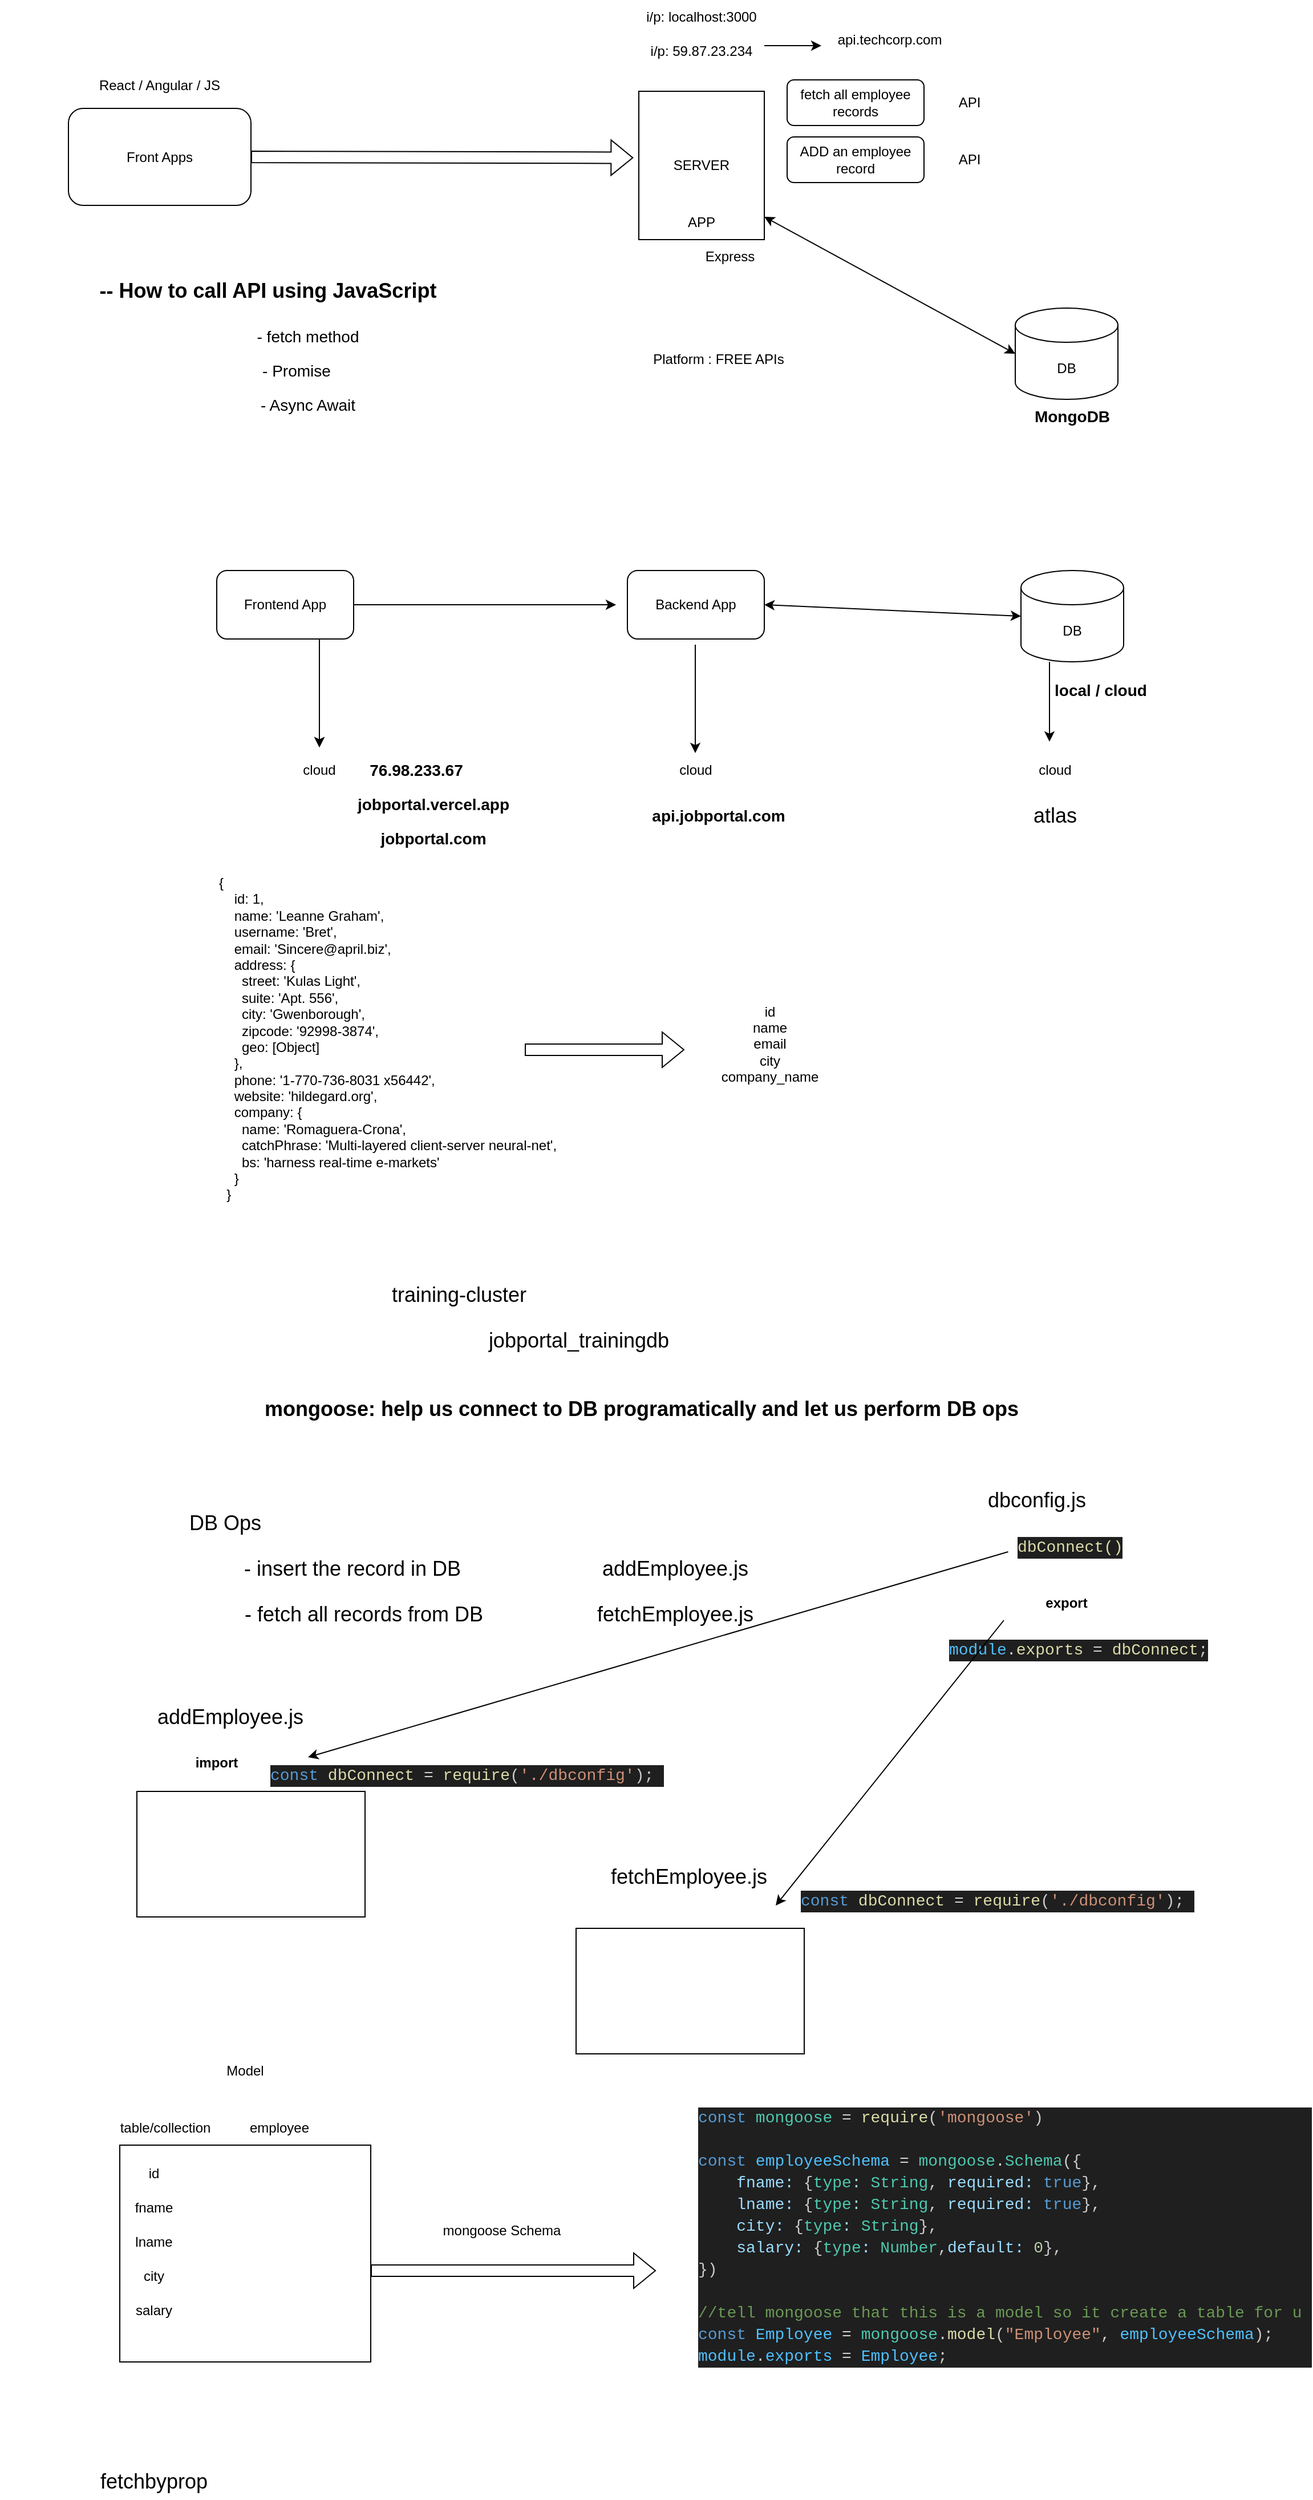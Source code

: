 <mxfile version="26.0.14">
  <diagram name="Page-1" id="ghwC-3nxy7shHa-Ds6c1">
    <mxGraphModel dx="2140" dy="557" grid="1" gridSize="10" guides="1" tooltips="1" connect="1" arrows="1" fold="1" page="1" pageScale="1" pageWidth="850" pageHeight="1100" math="0" shadow="0">
      <root>
        <mxCell id="0" />
        <mxCell id="1" parent="0" />
        <mxCell id="ypp_mQsESHIYoZZL8vZ4-1" value="SERVER" style="rounded=0;whiteSpace=wrap;html=1;" parent="1" vertex="1">
          <mxGeometry x="490" y="150" width="110" height="130" as="geometry" />
        </mxCell>
        <mxCell id="ypp_mQsESHIYoZZL8vZ4-2" value="APP" style="text;html=1;align=center;verticalAlign=middle;whiteSpace=wrap;rounded=0;" parent="1" vertex="1">
          <mxGeometry x="515" y="250" width="60" height="30" as="geometry" />
        </mxCell>
        <mxCell id="ypp_mQsESHIYoZZL8vZ4-3" value="Express" style="text;html=1;align=center;verticalAlign=middle;whiteSpace=wrap;rounded=0;" parent="1" vertex="1">
          <mxGeometry x="540" y="280" width="60" height="30" as="geometry" />
        </mxCell>
        <mxCell id="ypp_mQsESHIYoZZL8vZ4-4" value="i/p: localhost:3000" style="text;html=1;align=center;verticalAlign=middle;whiteSpace=wrap;rounded=0;" parent="1" vertex="1">
          <mxGeometry x="455" y="70" width="180" height="30" as="geometry" />
        </mxCell>
        <mxCell id="ypp_mQsESHIYoZZL8vZ4-5" value="i/p: 59.87.23.234" style="text;html=1;align=center;verticalAlign=middle;whiteSpace=wrap;rounded=0;" parent="1" vertex="1">
          <mxGeometry x="455" y="100" width="180" height="30" as="geometry" />
        </mxCell>
        <mxCell id="ypp_mQsESHIYoZZL8vZ4-6" value="" style="endArrow=classic;html=1;rounded=0;" parent="1" edge="1">
          <mxGeometry width="50" height="50" relative="1" as="geometry">
            <mxPoint x="600" y="110" as="sourcePoint" />
            <mxPoint x="650" y="110" as="targetPoint" />
          </mxGeometry>
        </mxCell>
        <mxCell id="ypp_mQsESHIYoZZL8vZ4-7" value="api.techcorp.com" style="text;html=1;align=center;verticalAlign=middle;whiteSpace=wrap;rounded=0;" parent="1" vertex="1">
          <mxGeometry x="680" y="90" width="60" height="30" as="geometry" />
        </mxCell>
        <mxCell id="ypp_mQsESHIYoZZL8vZ4-8" value="DB" style="shape=cylinder3;whiteSpace=wrap;html=1;boundedLbl=1;backgroundOutline=1;size=15;" parent="1" vertex="1">
          <mxGeometry x="820" y="340" width="90" height="80" as="geometry" />
        </mxCell>
        <mxCell id="ypp_mQsESHIYoZZL8vZ4-9" value="" style="endArrow=classic;startArrow=classic;html=1;rounded=0;entryX=0;entryY=0.5;entryDx=0;entryDy=0;entryPerimeter=0;" parent="1" target="ypp_mQsESHIYoZZL8vZ4-8" edge="1">
          <mxGeometry width="50" height="50" relative="1" as="geometry">
            <mxPoint x="600" y="260" as="sourcePoint" />
            <mxPoint x="650" y="210" as="targetPoint" />
          </mxGeometry>
        </mxCell>
        <mxCell id="ypp_mQsESHIYoZZL8vZ4-10" value="fetch all employee records" style="rounded=1;whiteSpace=wrap;html=1;" parent="1" vertex="1">
          <mxGeometry x="620" y="140" width="120" height="40" as="geometry" />
        </mxCell>
        <mxCell id="ypp_mQsESHIYoZZL8vZ4-11" value="ADD an employee record" style="rounded=1;whiteSpace=wrap;html=1;" parent="1" vertex="1">
          <mxGeometry x="620" y="190" width="120" height="40" as="geometry" />
        </mxCell>
        <mxCell id="ypp_mQsESHIYoZZL8vZ4-12" value="API" style="text;html=1;align=center;verticalAlign=middle;whiteSpace=wrap;rounded=0;" parent="1" vertex="1">
          <mxGeometry x="750" y="145" width="60" height="30" as="geometry" />
        </mxCell>
        <mxCell id="ypp_mQsESHIYoZZL8vZ4-13" value="API" style="text;html=1;align=center;verticalAlign=middle;whiteSpace=wrap;rounded=0;" parent="1" vertex="1">
          <mxGeometry x="750" y="195" width="60" height="30" as="geometry" />
        </mxCell>
        <mxCell id="ypp_mQsESHIYoZZL8vZ4-14" value="" style="shape=flexArrow;endArrow=classic;html=1;rounded=0;entryX=-0.044;entryY=0.448;entryDx=0;entryDy=0;entryPerimeter=0;exitX=1;exitY=0.5;exitDx=0;exitDy=0;" parent="1" source="ypp_mQsESHIYoZZL8vZ4-15" target="ypp_mQsESHIYoZZL8vZ4-1" edge="1">
          <mxGeometry width="50" height="50" relative="1" as="geometry">
            <mxPoint x="190" y="210" as="sourcePoint" />
            <mxPoint x="180" y="160" as="targetPoint" />
          </mxGeometry>
        </mxCell>
        <mxCell id="ypp_mQsESHIYoZZL8vZ4-15" value="Front Apps" style="rounded=1;whiteSpace=wrap;html=1;" parent="1" vertex="1">
          <mxGeometry x="-10" y="165" width="160" height="85" as="geometry" />
        </mxCell>
        <mxCell id="ypp_mQsESHIYoZZL8vZ4-16" value="React / Angular / JS" style="text;html=1;align=center;verticalAlign=middle;whiteSpace=wrap;rounded=0;" parent="1" vertex="1">
          <mxGeometry x="-10" y="130" width="160" height="30" as="geometry" />
        </mxCell>
        <mxCell id="ypp_mQsESHIYoZZL8vZ4-17" value="&lt;font style=&quot;font-size: 18px;&quot;&gt;&lt;b&gt;-- How to call API using JavaScript&lt;/b&gt;&lt;/font&gt;" style="text;html=1;align=center;verticalAlign=middle;whiteSpace=wrap;rounded=0;" parent="1" vertex="1">
          <mxGeometry x="-70" y="310" width="470" height="30" as="geometry" />
        </mxCell>
        <mxCell id="ypp_mQsESHIYoZZL8vZ4-18" value="Platform : FREE APIs" style="text;html=1;align=center;verticalAlign=middle;whiteSpace=wrap;rounded=0;" parent="1" vertex="1">
          <mxGeometry x="490" y="370" width="140" height="30" as="geometry" />
        </mxCell>
        <mxCell id="ypp_mQsESHIYoZZL8vZ4-19" value="&lt;font style=&quot;font-size: 14px;&quot;&gt;- fetch method&lt;/font&gt;" style="text;html=1;align=center;verticalAlign=middle;whiteSpace=wrap;rounded=0;" parent="1" vertex="1">
          <mxGeometry x="140" y="350" width="120" height="30" as="geometry" />
        </mxCell>
        <mxCell id="ypp_mQsESHIYoZZL8vZ4-20" value="&lt;font style=&quot;font-size: 14px;&quot;&gt;- Promise&lt;/font&gt;" style="text;html=1;align=center;verticalAlign=middle;whiteSpace=wrap;rounded=0;" parent="1" vertex="1">
          <mxGeometry x="130" y="380" width="120" height="30" as="geometry" />
        </mxCell>
        <mxCell id="ypp_mQsESHIYoZZL8vZ4-21" value="&lt;font style=&quot;font-size: 14px;&quot;&gt;- Async Await&lt;/font&gt;" style="text;html=1;align=center;verticalAlign=middle;whiteSpace=wrap;rounded=0;" parent="1" vertex="1">
          <mxGeometry x="140" y="410" width="120" height="30" as="geometry" />
        </mxCell>
        <UserObject label="{&#xa;    id: 1,&#xa;    name: &#39;Leanne Graham&#39;,&#xa;    username: &#39;Bret&#39;,&#xa;    email: &#39;Sincere@april.biz&#39;,&#xa;    address: {&#xa;      street: &#39;Kulas Light&#39;,&#xa;      suite: &#39;Apt. 556&#39;,&#xa;      city: &#39;Gwenborough&#39;,&#xa;      zipcode: &#39;92998-3874&#39;,&#xa;      geo: [Object]&#xa;    },&#xa;    phone: &#39;1-770-736-8031 x56442&#39;,&#xa;    website: &#39;hildegard.org&#39;,&#xa;    company: {&#xa;      name: &#39;Romaguera-Crona&#39;,&#xa;      catchPhrase: &#39;Multi-layered client-server neural-net&#39;,&#xa;      bs: &#39;harness real-time e-markets&#39;&#xa;    }&#xa;  }" link="{&#xa;    id: 1,&#xa;    name: &#39;Leanne Graham&#39;,&#xa;    username: &#39;Bret&#39;,&#xa;    email: &#39;Sincere@april.biz&#39;,&#xa;    address: {&#xa;      street: &#39;Kulas Light&#39;,&#xa;      suite: &#39;Apt. 556&#39;,&#xa;      city: &#39;Gwenborough&#39;,&#xa;      zipcode: &#39;92998-3874&#39;,&#xa;      geo: [Object]&#xa;    },&#xa;    phone: &#39;1-770-736-8031 x56442&#39;,&#xa;    website: &#39;hildegard.org&#39;,&#xa;    company: {&#xa;      name: &#39;Romaguera-Crona&#39;,&#xa;      catchPhrase: &#39;Multi-layered client-server neural-net&#39;,&#xa;      bs: &#39;harness real-time e-markets&#39;&#xa;    }&#xa;  }" id="ypp_mQsESHIYoZZL8vZ4-22">
          <mxCell style="text;whiteSpace=wrap;" parent="1" vertex="1">
            <mxGeometry x="120" y="830" width="350" height="340" as="geometry" />
          </mxCell>
        </UserObject>
        <mxCell id="ypp_mQsESHIYoZZL8vZ4-23" value="" style="shape=flexArrow;endArrow=classic;html=1;rounded=0;" parent="1" edge="1">
          <mxGeometry width="50" height="50" relative="1" as="geometry">
            <mxPoint x="390" y="990" as="sourcePoint" />
            <mxPoint x="530" y="990" as="targetPoint" />
          </mxGeometry>
        </mxCell>
        <mxCell id="ypp_mQsESHIYoZZL8vZ4-24" value="id&lt;div&gt;name&lt;/div&gt;&lt;div&gt;email&lt;/div&gt;&lt;div&gt;city&lt;/div&gt;&lt;div&gt;company_name&lt;/div&gt;" style="text;html=1;align=center;verticalAlign=middle;whiteSpace=wrap;rounded=0;" parent="1" vertex="1">
          <mxGeometry x="575" y="970" width="60" height="30" as="geometry" />
        </mxCell>
        <mxCell id="m2zPtCduQVQqW7Jck69C-1" value="&lt;b&gt;&lt;font style=&quot;font-size: 14px;&quot;&gt;MongoDB&lt;/font&gt;&lt;/b&gt;" style="text;html=1;align=center;verticalAlign=middle;whiteSpace=wrap;rounded=0;" parent="1" vertex="1">
          <mxGeometry x="840" y="420" width="60" height="30" as="geometry" />
        </mxCell>
        <mxCell id="m2zPtCduQVQqW7Jck69C-2" value="DB" style="shape=cylinder3;whiteSpace=wrap;html=1;boundedLbl=1;backgroundOutline=1;size=15;" parent="1" vertex="1">
          <mxGeometry x="825" y="570" width="90" height="80" as="geometry" />
        </mxCell>
        <mxCell id="m2zPtCduQVQqW7Jck69C-3" value="&lt;b&gt;&lt;font style=&quot;font-size: 14px;&quot;&gt;local / cloud&lt;/font&gt;&lt;/b&gt;" style="text;html=1;align=center;verticalAlign=middle;whiteSpace=wrap;rounded=0;" parent="1" vertex="1">
          <mxGeometry x="840" y="660" width="110" height="30" as="geometry" />
        </mxCell>
        <mxCell id="m2zPtCduQVQqW7Jck69C-4" value="Backend App" style="rounded=1;whiteSpace=wrap;html=1;" parent="1" vertex="1">
          <mxGeometry x="480" y="570" width="120" height="60" as="geometry" />
        </mxCell>
        <mxCell id="m2zPtCduQVQqW7Jck69C-5" value="Frontend App" style="rounded=1;whiteSpace=wrap;html=1;" parent="1" vertex="1">
          <mxGeometry x="120" y="570" width="120" height="60" as="geometry" />
        </mxCell>
        <mxCell id="m2zPtCduQVQqW7Jck69C-6" value="" style="endArrow=classic;startArrow=classic;html=1;rounded=0;entryX=0;entryY=0.5;entryDx=0;entryDy=0;entryPerimeter=0;" parent="1" target="m2zPtCduQVQqW7Jck69C-2" edge="1">
          <mxGeometry width="50" height="50" relative="1" as="geometry">
            <mxPoint x="600" y="600" as="sourcePoint" />
            <mxPoint x="650" y="550" as="targetPoint" />
          </mxGeometry>
        </mxCell>
        <mxCell id="m2zPtCduQVQqW7Jck69C-7" value="" style="endArrow=classic;html=1;rounded=0;" parent="1" edge="1">
          <mxGeometry width="50" height="50" relative="1" as="geometry">
            <mxPoint x="210" y="630" as="sourcePoint" />
            <mxPoint x="210" y="725" as="targetPoint" />
          </mxGeometry>
        </mxCell>
        <mxCell id="m2zPtCduQVQqW7Jck69C-8" value="cloud" style="text;html=1;align=center;verticalAlign=middle;whiteSpace=wrap;rounded=0;" parent="1" vertex="1">
          <mxGeometry x="180" y="730" width="60" height="30" as="geometry" />
        </mxCell>
        <mxCell id="m2zPtCduQVQqW7Jck69C-9" value="&lt;b&gt;&lt;font style=&quot;font-size: 14px;&quot;&gt;76.98.233.67&lt;/font&gt;&lt;/b&gt;" style="text;html=1;align=center;verticalAlign=middle;whiteSpace=wrap;rounded=0;" parent="1" vertex="1">
          <mxGeometry x="265" y="730" width="60" height="30" as="geometry" />
        </mxCell>
        <mxCell id="m2zPtCduQVQqW7Jck69C-10" value="&lt;b&gt;&lt;font style=&quot;font-size: 14px;&quot;&gt;jobportal.vercel.app&lt;/font&gt;&lt;/b&gt;" style="text;html=1;align=center;verticalAlign=middle;whiteSpace=wrap;rounded=0;" parent="1" vertex="1">
          <mxGeometry x="280" y="760" width="60" height="30" as="geometry" />
        </mxCell>
        <mxCell id="m2zPtCduQVQqW7Jck69C-11" value="&lt;span style=&quot;font-size: 14px;&quot;&gt;&lt;b&gt;jobportal.com&lt;/b&gt;&lt;/span&gt;" style="text;html=1;align=center;verticalAlign=middle;whiteSpace=wrap;rounded=0;" parent="1" vertex="1">
          <mxGeometry x="280" y="790" width="60" height="30" as="geometry" />
        </mxCell>
        <mxCell id="m2zPtCduQVQqW7Jck69C-12" value="" style="endArrow=classic;html=1;rounded=0;" parent="1" edge="1">
          <mxGeometry width="50" height="50" relative="1" as="geometry">
            <mxPoint x="240" y="600" as="sourcePoint" />
            <mxPoint x="470" y="600" as="targetPoint" />
          </mxGeometry>
        </mxCell>
        <mxCell id="m2zPtCduQVQqW7Jck69C-13" value="" style="endArrow=classic;html=1;rounded=0;" parent="1" edge="1">
          <mxGeometry width="50" height="50" relative="1" as="geometry">
            <mxPoint x="210" y="630" as="sourcePoint" />
            <mxPoint x="210" y="725" as="targetPoint" />
            <Array as="points">
              <mxPoint x="210" y="700" />
            </Array>
          </mxGeometry>
        </mxCell>
        <mxCell id="m2zPtCduQVQqW7Jck69C-14" value="" style="endArrow=classic;html=1;rounded=0;" parent="1" edge="1">
          <mxGeometry width="50" height="50" relative="1" as="geometry">
            <mxPoint x="539.5" y="635" as="sourcePoint" />
            <mxPoint x="539.5" y="730" as="targetPoint" />
            <Array as="points">
              <mxPoint x="539.5" y="705" />
            </Array>
          </mxGeometry>
        </mxCell>
        <mxCell id="m2zPtCduQVQqW7Jck69C-15" value="cloud" style="text;html=1;align=center;verticalAlign=middle;whiteSpace=wrap;rounded=0;" parent="1" vertex="1">
          <mxGeometry x="510" y="730" width="60" height="30" as="geometry" />
        </mxCell>
        <mxCell id="m2zPtCduQVQqW7Jck69C-16" value="&lt;span style=&quot;font-size: 14px;&quot;&gt;&lt;b&gt;api.jobportal.com&lt;/b&gt;&lt;/span&gt;" style="text;html=1;align=center;verticalAlign=middle;whiteSpace=wrap;rounded=0;" parent="1" vertex="1">
          <mxGeometry x="530" y="770" width="60" height="30" as="geometry" />
        </mxCell>
        <mxCell id="m2zPtCduQVQqW7Jck69C-17" value="" style="endArrow=classic;html=1;rounded=0;" parent="1" edge="1">
          <mxGeometry width="50" height="50" relative="1" as="geometry">
            <mxPoint x="850" y="650" as="sourcePoint" />
            <mxPoint x="850" y="720" as="targetPoint" />
            <Array as="points">
              <mxPoint x="850" y="720" />
            </Array>
          </mxGeometry>
        </mxCell>
        <mxCell id="m2zPtCduQVQqW7Jck69C-18" value="cloud" style="text;html=1;align=center;verticalAlign=middle;whiteSpace=wrap;rounded=0;" parent="1" vertex="1">
          <mxGeometry x="825" y="730" width="60" height="30" as="geometry" />
        </mxCell>
        <mxCell id="m2zPtCduQVQqW7Jck69C-19" value="&lt;font style=&quot;font-size: 18px;&quot;&gt;atlas&lt;/font&gt;" style="text;html=1;align=center;verticalAlign=middle;whiteSpace=wrap;rounded=0;" parent="1" vertex="1">
          <mxGeometry x="825" y="770" width="60" height="30" as="geometry" />
        </mxCell>
        <mxCell id="m2zPtCduQVQqW7Jck69C-20" value="&lt;font style=&quot;font-size: 18px;&quot;&gt;training-cluster&lt;/font&gt;" style="text;html=1;align=center;verticalAlign=middle;whiteSpace=wrap;rounded=0;" parent="1" vertex="1">
          <mxGeometry x="265" y="1190" width="135" height="30" as="geometry" />
        </mxCell>
        <mxCell id="m2zPtCduQVQqW7Jck69C-21" value="&lt;font style=&quot;font-size: 18px;&quot;&gt;jobportal_trainingdb&lt;/font&gt;" style="text;html=1;align=center;verticalAlign=middle;whiteSpace=wrap;rounded=0;" parent="1" vertex="1">
          <mxGeometry x="370" y="1230" width="135" height="30" as="geometry" />
        </mxCell>
        <mxCell id="m2zPtCduQVQqW7Jck69C-22" value="&lt;font style=&quot;font-size: 18px;&quot;&gt;&lt;b&gt;mongoose: help us connect to DB programatically and let us perform DB ops&lt;/b&gt;&lt;/font&gt;" style="text;html=1;align=center;verticalAlign=middle;whiteSpace=wrap;rounded=0;" parent="1" vertex="1">
          <mxGeometry x="110" y="1290" width="765" height="30" as="geometry" />
        </mxCell>
        <mxCell id="m2zPtCduQVQqW7Jck69C-23" value="&lt;font style=&quot;font-size: 18px;&quot;&gt;DB Ops&lt;/font&gt;" style="text;html=1;align=center;verticalAlign=middle;whiteSpace=wrap;rounded=0;" parent="1" vertex="1">
          <mxGeometry x="60" y="1390" width="135" height="30" as="geometry" />
        </mxCell>
        <mxCell id="m2zPtCduQVQqW7Jck69C-24" value="&lt;font style=&quot;font-size: 18px;&quot;&gt;- insert the record in DB&lt;/font&gt;" style="text;html=1;align=center;verticalAlign=middle;whiteSpace=wrap;rounded=0;" parent="1" vertex="1">
          <mxGeometry x="130" y="1430" width="217.5" height="30" as="geometry" />
        </mxCell>
        <mxCell id="m2zPtCduQVQqW7Jck69C-25" value="&lt;font style=&quot;font-size: 18px;&quot;&gt;- fetch all records from DB&lt;/font&gt;" style="text;html=1;align=center;verticalAlign=middle;whiteSpace=wrap;rounded=0;" parent="1" vertex="1">
          <mxGeometry x="140" y="1470" width="217.5" height="30" as="geometry" />
        </mxCell>
        <mxCell id="m2zPtCduQVQqW7Jck69C-26" value="&lt;span style=&quot;font-size: 18px;&quot;&gt;addEmployee.js&lt;/span&gt;" style="text;html=1;align=center;verticalAlign=middle;whiteSpace=wrap;rounded=0;" parent="1" vertex="1">
          <mxGeometry x="412.5" y="1430" width="217.5" height="30" as="geometry" />
        </mxCell>
        <mxCell id="m2zPtCduQVQqW7Jck69C-27" value="&lt;span style=&quot;font-size: 18px;&quot;&gt;fetchEmployee.js&lt;/span&gt;" style="text;html=1;align=center;verticalAlign=middle;whiteSpace=wrap;rounded=0;" parent="1" vertex="1">
          <mxGeometry x="412.5" y="1470" width="217.5" height="30" as="geometry" />
        </mxCell>
        <mxCell id="m2zPtCduQVQqW7Jck69C-28" value="&lt;span style=&quot;font-size: 18px;&quot;&gt;addEmployee.js&lt;/span&gt;" style="text;html=1;align=center;verticalAlign=middle;whiteSpace=wrap;rounded=0;" parent="1" vertex="1">
          <mxGeometry x="22.5" y="1560" width="217.5" height="30" as="geometry" />
        </mxCell>
        <mxCell id="m2zPtCduQVQqW7Jck69C-29" value="&lt;span style=&quot;font-size: 18px;&quot;&gt;dbconfig.js&lt;/span&gt;" style="text;html=1;align=center;verticalAlign=middle;whiteSpace=wrap;rounded=0;" parent="1" vertex="1">
          <mxGeometry x="730" y="1370" width="217.5" height="30" as="geometry" />
        </mxCell>
        <mxCell id="m2zPtCduQVQqW7Jck69C-30" value="&lt;div style=&quot;color: rgb(204, 204, 204); background-color: rgb(31, 31, 31); font-family: Consolas, &amp;quot;Courier New&amp;quot;, monospace; font-weight: normal; font-size: 14px; line-height: 19px; white-space: pre;&quot;&gt;&lt;div&gt;&lt;span style=&quot;color: rgb(220, 220, 170);&quot;&gt;dbConnect()&lt;/span&gt;&lt;/div&gt;&lt;/div&gt;" style="text;whiteSpace=wrap;html=1;" parent="1" vertex="1">
          <mxGeometry x="820" y="1410" width="100" height="40" as="geometry" />
        </mxCell>
        <mxCell id="m2zPtCduQVQqW7Jck69C-31" value="" style="endArrow=classic;html=1;rounded=0;" parent="1" edge="1">
          <mxGeometry width="50" height="50" relative="1" as="geometry">
            <mxPoint x="813.75" y="1430" as="sourcePoint" />
            <mxPoint x="200" y="1610" as="targetPoint" />
          </mxGeometry>
        </mxCell>
        <mxCell id="m2zPtCduQVQqW7Jck69C-32" value="" style="rounded=0;whiteSpace=wrap;html=1;" parent="1" vertex="1">
          <mxGeometry x="50" y="1640" width="200" height="110" as="geometry" />
        </mxCell>
        <mxCell id="m2zPtCduQVQqW7Jck69C-33" value="&lt;b&gt;export&lt;/b&gt;" style="text;html=1;align=center;verticalAlign=middle;whiteSpace=wrap;rounded=0;" parent="1" vertex="1">
          <mxGeometry x="835" y="1460" width="60" height="30" as="geometry" />
        </mxCell>
        <mxCell id="m2zPtCduQVQqW7Jck69C-34" value="&lt;b&gt;import&lt;/b&gt;" style="text;html=1;align=center;verticalAlign=middle;whiteSpace=wrap;rounded=0;" parent="1" vertex="1">
          <mxGeometry x="90" y="1600" width="60" height="30" as="geometry" />
        </mxCell>
        <mxCell id="m2zPtCduQVQqW7Jck69C-35" value="&lt;div style=&quot;color: #cccccc;background-color: #1f1f1f;font-family: Consolas, &#39;Courier New&#39;, monospace;font-weight: normal;font-size: 14px;line-height: 19px;white-space: pre;&quot;&gt;&lt;div&gt;&lt;span style=&quot;color: #4fc1ff;&quot;&gt;module&lt;/span&gt;&lt;span style=&quot;color: #cccccc;&quot;&gt;.&lt;/span&gt;&lt;span style=&quot;color: #dcdcaa;&quot;&gt;exports&lt;/span&gt;&lt;span style=&quot;color: #cccccc;&quot;&gt; &lt;/span&gt;&lt;span style=&quot;color: #d4d4d4;&quot;&gt;=&lt;/span&gt;&lt;span style=&quot;color: #cccccc;&quot;&gt; &lt;/span&gt;&lt;span style=&quot;color: #dcdcaa;&quot;&gt;dbConnect&lt;/span&gt;&lt;span style=&quot;color: #cccccc;&quot;&gt;;&lt;/span&gt;&lt;/div&gt;&lt;/div&gt;" style="text;whiteSpace=wrap;html=1;" parent="1" vertex="1">
          <mxGeometry x="760" y="1500" width="240" height="40" as="geometry" />
        </mxCell>
        <mxCell id="m2zPtCduQVQqW7Jck69C-36" value="&lt;div style=&quot;color: #cccccc;background-color: #1f1f1f;font-family: Consolas, &#39;Courier New&#39;, monospace;font-weight: normal;font-size: 14px;line-height: 19px;white-space: pre;&quot;&gt;&lt;div&gt;&lt;span style=&quot;color: #569cd6;&quot;&gt;const&lt;/span&gt;&lt;span style=&quot;color: #cccccc;&quot;&gt; &lt;/span&gt;&lt;span style=&quot;color: #dcdcaa;&quot;&gt;dbConnect&lt;/span&gt;&lt;span style=&quot;color: #cccccc;&quot;&gt; &lt;/span&gt;&lt;span style=&quot;color: #d4d4d4;&quot;&gt;=&lt;/span&gt;&lt;span style=&quot;color: #cccccc;&quot;&gt; &lt;/span&gt;&lt;span style=&quot;color: #dcdcaa;&quot;&gt;require&lt;/span&gt;&lt;span style=&quot;color: #cccccc;&quot;&gt;(&lt;/span&gt;&lt;span style=&quot;color: #ce9178;&quot;&gt;&#39;./dbconfig&#39;&lt;/span&gt;&lt;span style=&quot;color: #cccccc;&quot;&gt;); &lt;/span&gt;&lt;/div&gt;&lt;/div&gt;" style="text;whiteSpace=wrap;html=1;" parent="1" vertex="1">
          <mxGeometry x="165" y="1610" width="350" height="40" as="geometry" />
        </mxCell>
        <mxCell id="m2zPtCduQVQqW7Jck69C-37" value="&lt;span style=&quot;font-size: 18px;&quot;&gt;fetchEmployee.js&lt;/span&gt;" style="text;html=1;align=center;verticalAlign=middle;whiteSpace=wrap;rounded=0;" parent="1" vertex="1">
          <mxGeometry x="425" y="1700" width="217.5" height="30" as="geometry" />
        </mxCell>
        <mxCell id="m2zPtCduQVQqW7Jck69C-38" value="" style="rounded=0;whiteSpace=wrap;html=1;" parent="1" vertex="1">
          <mxGeometry x="435" y="1760" width="200" height="110" as="geometry" />
        </mxCell>
        <mxCell id="m2zPtCduQVQqW7Jck69C-39" value="" style="endArrow=classic;html=1;rounded=0;" parent="1" edge="1">
          <mxGeometry width="50" height="50" relative="1" as="geometry">
            <mxPoint x="810" y="1490" as="sourcePoint" />
            <mxPoint x="610" y="1740" as="targetPoint" />
          </mxGeometry>
        </mxCell>
        <mxCell id="m2zPtCduQVQqW7Jck69C-40" value="&lt;div style=&quot;color: #cccccc;background-color: #1f1f1f;font-family: Consolas, &#39;Courier New&#39;, monospace;font-weight: normal;font-size: 14px;line-height: 19px;white-space: pre;&quot;&gt;&lt;div&gt;&lt;span style=&quot;color: #569cd6;&quot;&gt;const&lt;/span&gt;&lt;span style=&quot;color: #cccccc;&quot;&gt; &lt;/span&gt;&lt;span style=&quot;color: #dcdcaa;&quot;&gt;dbConnect&lt;/span&gt;&lt;span style=&quot;color: #cccccc;&quot;&gt; &lt;/span&gt;&lt;span style=&quot;color: #d4d4d4;&quot;&gt;=&lt;/span&gt;&lt;span style=&quot;color: #cccccc;&quot;&gt; &lt;/span&gt;&lt;span style=&quot;color: #dcdcaa;&quot;&gt;require&lt;/span&gt;&lt;span style=&quot;color: #cccccc;&quot;&gt;(&lt;/span&gt;&lt;span style=&quot;color: #ce9178;&quot;&gt;&#39;./dbconfig&#39;&lt;/span&gt;&lt;span style=&quot;color: #cccccc;&quot;&gt;); &lt;/span&gt;&lt;/div&gt;&lt;/div&gt;" style="text;whiteSpace=wrap;html=1;" parent="1" vertex="1">
          <mxGeometry x="630" y="1720" width="350" height="40" as="geometry" />
        </mxCell>
        <mxCell id="m2zPtCduQVQqW7Jck69C-41" value="" style="rounded=0;whiteSpace=wrap;html=1;" parent="1" vertex="1">
          <mxGeometry x="35" y="1950" width="220" height="190" as="geometry" />
        </mxCell>
        <mxCell id="m2zPtCduQVQqW7Jck69C-42" value="table/collection" style="text;html=1;align=center;verticalAlign=middle;whiteSpace=wrap;rounded=0;" parent="1" vertex="1">
          <mxGeometry x="45" y="1920" width="60" height="30" as="geometry" />
        </mxCell>
        <mxCell id="m2zPtCduQVQqW7Jck69C-43" value="id" style="text;html=1;align=center;verticalAlign=middle;whiteSpace=wrap;rounded=0;" parent="1" vertex="1">
          <mxGeometry x="35" y="1960" width="60" height="30" as="geometry" />
        </mxCell>
        <mxCell id="m2zPtCduQVQqW7Jck69C-44" value="fname" style="text;html=1;align=center;verticalAlign=middle;whiteSpace=wrap;rounded=0;" parent="1" vertex="1">
          <mxGeometry x="35" y="1990" width="60" height="30" as="geometry" />
        </mxCell>
        <mxCell id="m2zPtCduQVQqW7Jck69C-45" value="employee" style="text;html=1;align=center;verticalAlign=middle;whiteSpace=wrap;rounded=0;" parent="1" vertex="1">
          <mxGeometry x="145" y="1920" width="60" height="30" as="geometry" />
        </mxCell>
        <mxCell id="m2zPtCduQVQqW7Jck69C-46" value="city" style="text;html=1;align=center;verticalAlign=middle;whiteSpace=wrap;rounded=0;" parent="1" vertex="1">
          <mxGeometry x="35" y="2050" width="60" height="30" as="geometry" />
        </mxCell>
        <mxCell id="m2zPtCduQVQqW7Jck69C-48" value="salary" style="text;html=1;align=center;verticalAlign=middle;whiteSpace=wrap;rounded=0;" parent="1" vertex="1">
          <mxGeometry x="35" y="2080" width="60" height="30" as="geometry" />
        </mxCell>
        <mxCell id="m2zPtCduQVQqW7Jck69C-49" value="lname" style="text;html=1;align=center;verticalAlign=middle;whiteSpace=wrap;rounded=0;" parent="1" vertex="1">
          <mxGeometry x="35" y="2020" width="60" height="30" as="geometry" />
        </mxCell>
        <mxCell id="m2zPtCduQVQqW7Jck69C-50" value="" style="shape=flexArrow;endArrow=classic;html=1;rounded=0;" parent="1" edge="1">
          <mxGeometry width="50" height="50" relative="1" as="geometry">
            <mxPoint x="255" y="2060" as="sourcePoint" />
            <mxPoint x="505" y="2060" as="targetPoint" />
          </mxGeometry>
        </mxCell>
        <mxCell id="m2zPtCduQVQqW7Jck69C-51" value="mongoose Schema" style="text;html=1;align=center;verticalAlign=middle;whiteSpace=wrap;rounded=0;" parent="1" vertex="1">
          <mxGeometry x="300" y="2010" width="140" height="30" as="geometry" />
        </mxCell>
        <mxCell id="m2zPtCduQVQqW7Jck69C-52" value="Model" style="text;html=1;align=center;verticalAlign=middle;whiteSpace=wrap;rounded=0;" parent="1" vertex="1">
          <mxGeometry x="115" y="1870" width="60" height="30" as="geometry" />
        </mxCell>
        <mxCell id="m2zPtCduQVQqW7Jck69C-53" value="&lt;div style=&quot;color: #cccccc;background-color: #1f1f1f;font-family: Consolas, &#39;Courier New&#39;, monospace;font-weight: normal;font-size: 14px;line-height: 19px;white-space: pre;&quot;&gt;&lt;div&gt;&lt;span style=&quot;color: #569cd6;&quot;&gt;const&lt;/span&gt;&lt;span style=&quot;color: #cccccc;&quot;&gt; &lt;/span&gt;&lt;span style=&quot;color: #4ec9b0;&quot;&gt;mongoose&lt;/span&gt;&lt;span style=&quot;color: #cccccc;&quot;&gt; &lt;/span&gt;&lt;span style=&quot;color: #d4d4d4;&quot;&gt;=&lt;/span&gt;&lt;span style=&quot;color: #cccccc;&quot;&gt; &lt;/span&gt;&lt;span style=&quot;color: #dcdcaa;&quot;&gt;require&lt;/span&gt;&lt;span style=&quot;color: #cccccc;&quot;&gt;(&lt;/span&gt;&lt;span style=&quot;color: #ce9178;&quot;&gt;&#39;mongoose&#39;&lt;/span&gt;&lt;span style=&quot;color: #cccccc;&quot;&gt;)&lt;/span&gt;&lt;/div&gt;&lt;br&gt;&lt;div&gt;&lt;span style=&quot;color: #569cd6;&quot;&gt;const&lt;/span&gt;&lt;span style=&quot;color: #cccccc;&quot;&gt; &lt;/span&gt;&lt;span style=&quot;color: #4fc1ff;&quot;&gt;employeeSchema&lt;/span&gt;&lt;span style=&quot;color: #cccccc;&quot;&gt; &lt;/span&gt;&lt;span style=&quot;color: #d4d4d4;&quot;&gt;=&lt;/span&gt;&lt;span style=&quot;color: #cccccc;&quot;&gt; &lt;/span&gt;&lt;span style=&quot;color: #4ec9b0;&quot;&gt;mongoose&lt;/span&gt;&lt;span style=&quot;color: #cccccc;&quot;&gt;.&lt;/span&gt;&lt;span style=&quot;color: #4ec9b0;&quot;&gt;Schema&lt;/span&gt;&lt;span style=&quot;color: #cccccc;&quot;&gt;({&lt;/span&gt;&lt;/div&gt;&lt;div&gt;&lt;span style=&quot;color: #cccccc;&quot;&gt;&amp;nbsp; &amp;nbsp; &lt;/span&gt;&lt;span style=&quot;color: #9cdcfe;&quot;&gt;fname&lt;/span&gt;&lt;span style=&quot;color: #9cdcfe;&quot;&gt;:&lt;/span&gt;&lt;span style=&quot;color: #cccccc;&quot;&gt; {&lt;/span&gt;&lt;span style=&quot;color: #4ec9b0;&quot;&gt;type&lt;/span&gt;&lt;span style=&quot;color: #9cdcfe;&quot;&gt;:&lt;/span&gt;&lt;span style=&quot;color: #cccccc;&quot;&gt; &lt;/span&gt;&lt;span style=&quot;color: #4ec9b0;&quot;&gt;String&lt;/span&gt;&lt;span style=&quot;color: #cccccc;&quot;&gt;, &lt;/span&gt;&lt;span style=&quot;color: #9cdcfe;&quot;&gt;required&lt;/span&gt;&lt;span style=&quot;color: #9cdcfe;&quot;&gt;:&lt;/span&gt;&lt;span style=&quot;color: #cccccc;&quot;&gt; &lt;/span&gt;&lt;span style=&quot;color: #569cd6;&quot;&gt;true&lt;/span&gt;&lt;span style=&quot;color: #cccccc;&quot;&gt;},&lt;/span&gt;&lt;/div&gt;&lt;div&gt;&lt;span style=&quot;color: #cccccc;&quot;&gt;&amp;nbsp; &amp;nbsp; &lt;/span&gt;&lt;span style=&quot;color: #9cdcfe;&quot;&gt;lname&lt;/span&gt;&lt;span style=&quot;color: #9cdcfe;&quot;&gt;:&lt;/span&gt;&lt;span style=&quot;color: #cccccc;&quot;&gt; {&lt;/span&gt;&lt;span style=&quot;color: #4ec9b0;&quot;&gt;type&lt;/span&gt;&lt;span style=&quot;color: #9cdcfe;&quot;&gt;:&lt;/span&gt;&lt;span style=&quot;color: #cccccc;&quot;&gt; &lt;/span&gt;&lt;span style=&quot;color: #4ec9b0;&quot;&gt;String&lt;/span&gt;&lt;span style=&quot;color: #cccccc;&quot;&gt;, &lt;/span&gt;&lt;span style=&quot;color: #9cdcfe;&quot;&gt;required&lt;/span&gt;&lt;span style=&quot;color: #9cdcfe;&quot;&gt;:&lt;/span&gt;&lt;span style=&quot;color: #cccccc;&quot;&gt; &lt;/span&gt;&lt;span style=&quot;color: #569cd6;&quot;&gt;true&lt;/span&gt;&lt;span style=&quot;color: #cccccc;&quot;&gt;},&lt;/span&gt;&lt;/div&gt;&lt;div&gt;&lt;span style=&quot;color: #cccccc;&quot;&gt;&amp;nbsp; &amp;nbsp; &lt;/span&gt;&lt;span style=&quot;color: #9cdcfe;&quot;&gt;city&lt;/span&gt;&lt;span style=&quot;color: #9cdcfe;&quot;&gt;:&lt;/span&gt;&lt;span style=&quot;color: #cccccc;&quot;&gt; {&lt;/span&gt;&lt;span style=&quot;color: #4ec9b0;&quot;&gt;type&lt;/span&gt;&lt;span style=&quot;color: #9cdcfe;&quot;&gt;:&lt;/span&gt;&lt;span style=&quot;color: #cccccc;&quot;&gt; &lt;/span&gt;&lt;span style=&quot;color: #4ec9b0;&quot;&gt;String&lt;/span&gt;&lt;span style=&quot;color: #cccccc;&quot;&gt;},&lt;/span&gt;&lt;/div&gt;&lt;div&gt;&lt;span style=&quot;color: #cccccc;&quot;&gt;&amp;nbsp; &amp;nbsp; &lt;/span&gt;&lt;span style=&quot;color: #9cdcfe;&quot;&gt;salary&lt;/span&gt;&lt;span style=&quot;color: #9cdcfe;&quot;&gt;:&lt;/span&gt;&lt;span style=&quot;color: #cccccc;&quot;&gt; {&lt;/span&gt;&lt;span style=&quot;color: #4ec9b0;&quot;&gt;type&lt;/span&gt;&lt;span style=&quot;color: #9cdcfe;&quot;&gt;:&lt;/span&gt;&lt;span style=&quot;color: #cccccc;&quot;&gt; &lt;/span&gt;&lt;span style=&quot;color: #4ec9b0;&quot;&gt;Number&lt;/span&gt;&lt;span style=&quot;color: #cccccc;&quot;&gt;,&lt;/span&gt;&lt;span style=&quot;color: #9cdcfe;&quot;&gt;default&lt;/span&gt;&lt;span style=&quot;color: #9cdcfe;&quot;&gt;:&lt;/span&gt;&lt;span style=&quot;color: #cccccc;&quot;&gt; &lt;/span&gt;&lt;span style=&quot;color: #b5cea8;&quot;&gt;0&lt;/span&gt;&lt;span style=&quot;color: #cccccc;&quot;&gt;},&lt;/span&gt;&lt;/div&gt;&lt;div&gt;&lt;span style=&quot;color: #cccccc;&quot;&gt;})&lt;/span&gt;&lt;/div&gt;&lt;br&gt;&lt;div&gt;&lt;span style=&quot;color: #6a9955;&quot;&gt;//tell mongoose that this is a model so it create a table for u &lt;/span&gt;&lt;/div&gt;&lt;div&gt;&lt;span style=&quot;color: #569cd6;&quot;&gt;const&lt;/span&gt;&lt;span style=&quot;color: #cccccc;&quot;&gt; &lt;/span&gt;&lt;span style=&quot;color: #4fc1ff;&quot;&gt;Employee&lt;/span&gt;&lt;span style=&quot;color: #cccccc;&quot;&gt; &lt;/span&gt;&lt;span style=&quot;color: #d4d4d4;&quot;&gt;=&lt;/span&gt;&lt;span style=&quot;color: #cccccc;&quot;&gt; &lt;/span&gt;&lt;span style=&quot;color: #4ec9b0;&quot;&gt;mongoose&lt;/span&gt;&lt;span style=&quot;color: #cccccc;&quot;&gt;.&lt;/span&gt;&lt;span style=&quot;color: #dcdcaa;&quot;&gt;model&lt;/span&gt;&lt;span style=&quot;color: #cccccc;&quot;&gt;(&lt;/span&gt;&lt;span style=&quot;color: #ce9178;&quot;&gt;&quot;Employee&quot;&lt;/span&gt;&lt;span style=&quot;color: #cccccc;&quot;&gt;, &lt;/span&gt;&lt;span style=&quot;color: #4fc1ff;&quot;&gt;employeeSchema&lt;/span&gt;&lt;span style=&quot;color: #cccccc;&quot;&gt;); &lt;/span&gt;&lt;/div&gt;&lt;div&gt;&lt;span style=&quot;color: #4fc1ff;&quot;&gt;module&lt;/span&gt;&lt;span style=&quot;color: #cccccc;&quot;&gt;.&lt;/span&gt;&lt;span style=&quot;color: #4fc1ff;&quot;&gt;exports&lt;/span&gt;&lt;span style=&quot;color: #cccccc;&quot;&gt; &lt;/span&gt;&lt;span style=&quot;color: #d4d4d4;&quot;&gt;=&lt;/span&gt;&lt;span style=&quot;color: #cccccc;&quot;&gt; &lt;/span&gt;&lt;span style=&quot;color: #4fc1ff;&quot;&gt;Employee&lt;/span&gt;&lt;span style=&quot;color: #cccccc;&quot;&gt;;&lt;/span&gt;&lt;/div&gt;&lt;/div&gt;" style="text;whiteSpace=wrap;html=1;" parent="1" vertex="1">
          <mxGeometry x="540" y="1910" width="530" height="250" as="geometry" />
        </mxCell>
        <mxCell id="3wHjFGMiaJZGc4a248XV-1" value="&lt;font style=&quot;font-size: 18px;&quot;&gt;fetchbyprop&lt;/font&gt;" style="text;html=1;align=center;verticalAlign=middle;whiteSpace=wrap;rounded=0;" vertex="1" parent="1">
          <mxGeometry x="35" y="2230" width="60" height="30" as="geometry" />
        </mxCell>
      </root>
    </mxGraphModel>
  </diagram>
</mxfile>
